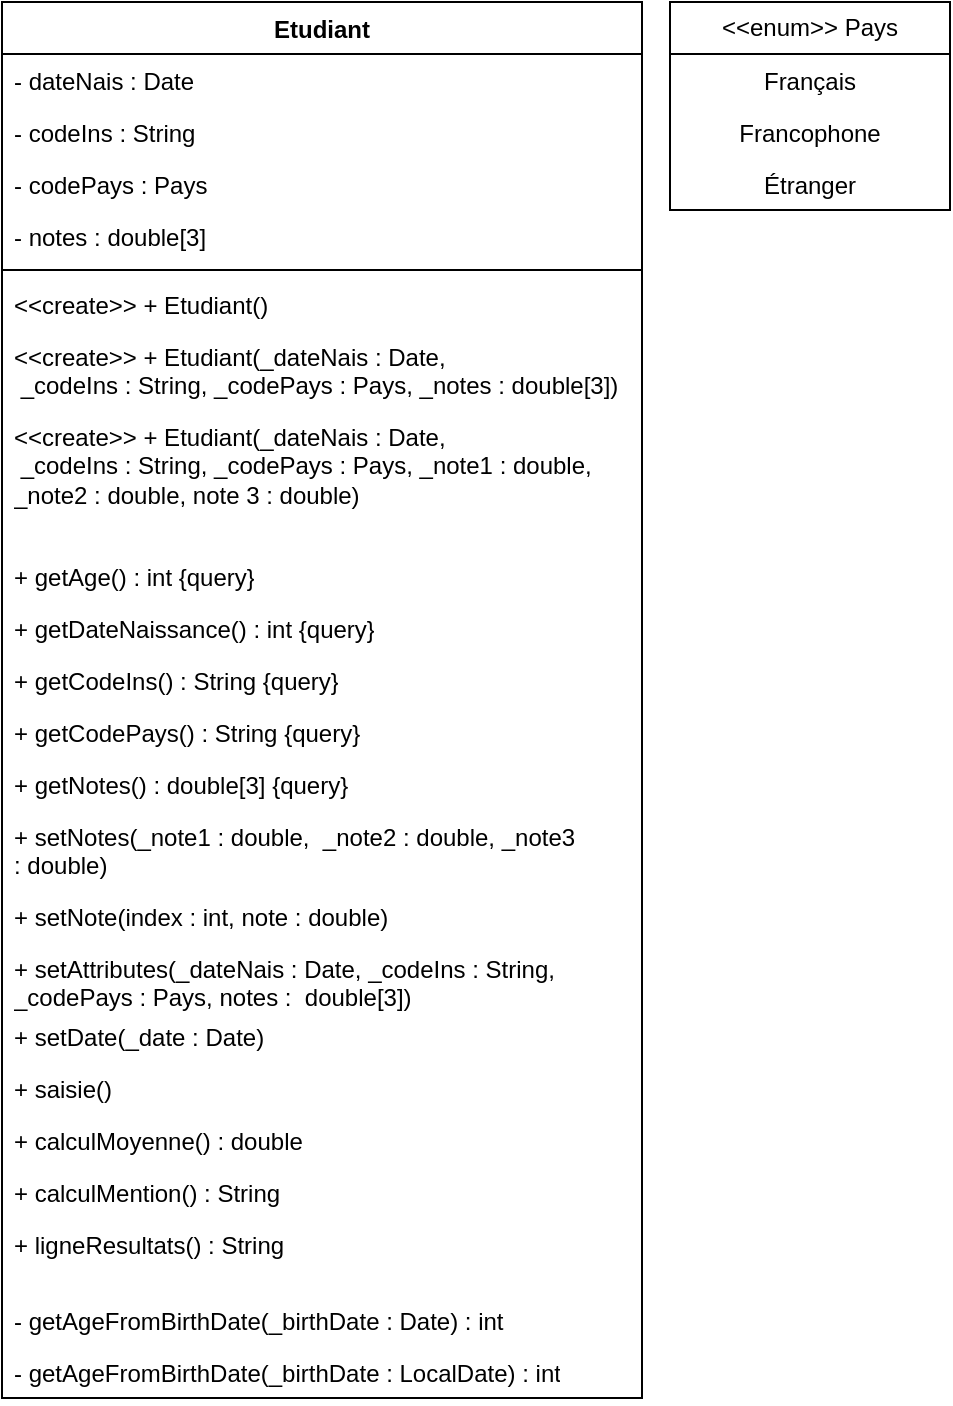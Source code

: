 <mxfile version="23.1.1" type="device">
  <diagram name="Page-1" id="HHqQeTKHzqVGIIFNzKew">
    <mxGraphModel dx="1434" dy="773" grid="1" gridSize="10" guides="1" tooltips="1" connect="1" arrows="1" fold="1" page="1" pageScale="1" pageWidth="827" pageHeight="1169" math="0" shadow="0">
      <root>
        <mxCell id="0" />
        <mxCell id="1" parent="0" />
        <mxCell id="shGiMklEyToHvyBJZLCW-2" value="Etudiant" style="swimlane;fontStyle=1;align=center;verticalAlign=top;childLayout=stackLayout;horizontal=1;startSize=26;horizontalStack=0;resizeParent=1;resizeParentMax=0;resizeLast=0;collapsible=1;marginBottom=0;whiteSpace=wrap;html=1;" parent="1" vertex="1">
          <mxGeometry x="10" y="50" width="320" height="698" as="geometry" />
        </mxCell>
        <mxCell id="shGiMklEyToHvyBJZLCW-6" value="- dateNais : Date" style="text;strokeColor=none;fillColor=none;align=left;verticalAlign=top;spacingLeft=4;spacingRight=4;overflow=hidden;rotatable=0;points=[[0,0.5],[1,0.5]];portConstraint=eastwest;whiteSpace=wrap;html=1;" parent="shGiMklEyToHvyBJZLCW-2" vertex="1">
          <mxGeometry y="26" width="320" height="26" as="geometry" />
        </mxCell>
        <mxCell id="shGiMklEyToHvyBJZLCW-7" value="- codeIns : String " style="text;strokeColor=none;fillColor=none;align=left;verticalAlign=top;spacingLeft=4;spacingRight=4;overflow=hidden;rotatable=0;points=[[0,0.5],[1,0.5]];portConstraint=eastwest;whiteSpace=wrap;html=1;" parent="shGiMklEyToHvyBJZLCW-2" vertex="1">
          <mxGeometry y="52" width="320" height="26" as="geometry" />
        </mxCell>
        <mxCell id="shGiMklEyToHvyBJZLCW-8" value="- codePays : Pays" style="text;strokeColor=none;fillColor=none;align=left;verticalAlign=top;spacingLeft=4;spacingRight=4;overflow=hidden;rotatable=0;points=[[0,0.5],[1,0.5]];portConstraint=eastwest;whiteSpace=wrap;html=1;" parent="shGiMklEyToHvyBJZLCW-2" vertex="1">
          <mxGeometry y="78" width="320" height="26" as="geometry" />
        </mxCell>
        <mxCell id="shGiMklEyToHvyBJZLCW-9" value="- notes : double[3]" style="text;strokeColor=none;fillColor=none;align=left;verticalAlign=top;spacingLeft=4;spacingRight=4;overflow=hidden;rotatable=0;points=[[0,0.5],[1,0.5]];portConstraint=eastwest;whiteSpace=wrap;html=1;" parent="shGiMklEyToHvyBJZLCW-2" vertex="1">
          <mxGeometry y="104" width="320" height="26" as="geometry" />
        </mxCell>
        <mxCell id="shGiMklEyToHvyBJZLCW-4" value="" style="line;strokeWidth=1;fillColor=none;align=left;verticalAlign=middle;spacingTop=-1;spacingLeft=3;spacingRight=3;rotatable=0;labelPosition=right;points=[];portConstraint=eastwest;strokeColor=inherit;" parent="shGiMklEyToHvyBJZLCW-2" vertex="1">
          <mxGeometry y="130" width="320" height="8" as="geometry" />
        </mxCell>
        <mxCell id="shGiMklEyToHvyBJZLCW-10" value="&amp;lt;&amp;lt;create&amp;gt;&amp;gt; + Etudiant()" style="text;strokeColor=none;fillColor=none;align=left;verticalAlign=top;spacingLeft=4;spacingRight=4;overflow=hidden;rotatable=0;points=[[0,0.5],[1,0.5]];portConstraint=eastwest;whiteSpace=wrap;html=1;" parent="shGiMklEyToHvyBJZLCW-2" vertex="1">
          <mxGeometry y="138" width="320" height="26" as="geometry" />
        </mxCell>
        <mxCell id="shGiMklEyToHvyBJZLCW-5" value="&lt;div&gt;&amp;lt;&amp;lt;create&amp;gt;&amp;gt; + Etudiant(_dateNais : Date,&lt;/div&gt;&lt;div&gt;&amp;nbsp;_codeIns : String, _codePays : Pays, _notes : double[3])&lt;/div&gt;" style="text;align=left;verticalAlign=top;spacingLeft=4;spacingRight=4;overflow=hidden;rotatable=0;points=[[0,0.5],[1,0.5]];portConstraint=eastwest;whiteSpace=wrap;html=1;" parent="shGiMklEyToHvyBJZLCW-2" vertex="1">
          <mxGeometry y="164" width="320" height="40" as="geometry" />
        </mxCell>
        <mxCell id="shGiMklEyToHvyBJZLCW-44" value="&lt;div&gt;&amp;lt;&amp;lt;create&amp;gt;&amp;gt; + Etudiant(_dateNais : Date,&lt;/div&gt;&lt;div&gt;&amp;nbsp;_codeIns : String, _codePays : Pays, _note1 : double, _note2 : double, note 3 : double)&lt;/div&gt;" style="text;align=left;verticalAlign=top;spacingLeft=4;spacingRight=4;overflow=hidden;rotatable=0;points=[[0,0.5],[1,0.5]];portConstraint=eastwest;whiteSpace=wrap;html=1;" parent="shGiMklEyToHvyBJZLCW-2" vertex="1">
          <mxGeometry y="204" width="320" height="70" as="geometry" />
        </mxCell>
        <mxCell id="shGiMklEyToHvyBJZLCW-14" value="&lt;div&gt;+ getAge() : int {query}&lt;br&gt;&lt;/div&gt;" style="text;strokeColor=none;fillColor=none;align=left;verticalAlign=top;spacingLeft=4;spacingRight=4;overflow=hidden;rotatable=0;points=[[0,0.5],[1,0.5]];portConstraint=eastwest;whiteSpace=wrap;html=1;" parent="shGiMklEyToHvyBJZLCW-2" vertex="1">
          <mxGeometry y="274" width="320" height="26" as="geometry" />
        </mxCell>
        <mxCell id="shGiMklEyToHvyBJZLCW-15" value="+ getDateNaissance() : int {query}" style="text;strokeColor=none;fillColor=none;align=left;verticalAlign=top;spacingLeft=4;spacingRight=4;overflow=hidden;rotatable=0;points=[[0,0.5],[1,0.5]];portConstraint=eastwest;whiteSpace=wrap;html=1;" parent="shGiMklEyToHvyBJZLCW-2" vertex="1">
          <mxGeometry y="300" width="320" height="26" as="geometry" />
        </mxCell>
        <mxCell id="shGiMklEyToHvyBJZLCW-16" value="&lt;div&gt;+ getCodeIns() : String {query}&lt;br&gt;&lt;/div&gt;" style="text;strokeColor=none;fillColor=none;align=left;verticalAlign=top;spacingLeft=4;spacingRight=4;overflow=hidden;rotatable=0;points=[[0,0.5],[1,0.5]];portConstraint=eastwest;whiteSpace=wrap;html=1;" parent="shGiMklEyToHvyBJZLCW-2" vertex="1">
          <mxGeometry y="326" width="320" height="26" as="geometry" />
        </mxCell>
        <mxCell id="shGiMklEyToHvyBJZLCW-17" value="&lt;div&gt;+ getCodePays() : String {query}&lt;br&gt;&lt;/div&gt;" style="text;strokeColor=none;fillColor=none;align=left;verticalAlign=top;spacingLeft=4;spacingRight=4;overflow=hidden;rotatable=0;points=[[0,0.5],[1,0.5]];portConstraint=eastwest;whiteSpace=wrap;html=1;" parent="shGiMklEyToHvyBJZLCW-2" vertex="1">
          <mxGeometry y="352" width="320" height="26" as="geometry" />
        </mxCell>
        <mxCell id="shGiMklEyToHvyBJZLCW-18" value="&lt;div&gt;+ getNotes() : double[3] {query}&lt;br&gt;&lt;/div&gt;" style="text;strokeColor=none;fillColor=none;align=left;verticalAlign=top;spacingLeft=4;spacingRight=4;overflow=hidden;rotatable=0;points=[[0,0.5],[1,0.5]];portConstraint=eastwest;whiteSpace=wrap;html=1;" parent="shGiMklEyToHvyBJZLCW-2" vertex="1">
          <mxGeometry y="378" width="320" height="26" as="geometry" />
        </mxCell>
        <mxCell id="shGiMklEyToHvyBJZLCW-11" value="+ setNotes(_note1 :&amp;nbsp;double,&amp;nbsp; _note2 :&amp;nbsp;double, _note3 :&amp;nbsp;double)" style="text;strokeColor=none;fillColor=none;align=left;verticalAlign=top;spacingLeft=4;spacingRight=4;overflow=hidden;rotatable=0;points=[[0,0.5],[1,0.5]];portConstraint=eastwest;whiteSpace=wrap;html=1;" parent="shGiMklEyToHvyBJZLCW-2" vertex="1">
          <mxGeometry y="404" width="320" height="40" as="geometry" />
        </mxCell>
        <mxCell id="shGiMklEyToHvyBJZLCW-43" value="+ setNote(index : int, note : double)" style="text;strokeColor=none;fillColor=none;align=left;verticalAlign=top;spacingLeft=4;spacingRight=4;overflow=hidden;rotatable=0;points=[[0,0.5],[1,0.5]];portConstraint=eastwest;whiteSpace=wrap;html=1;" parent="shGiMklEyToHvyBJZLCW-2" vertex="1">
          <mxGeometry y="444" width="320" height="26" as="geometry" />
        </mxCell>
        <mxCell id="shGiMklEyToHvyBJZLCW-13" value="&lt;div&gt;+ setAttributes(_dateNais : Date, _codeIns : String, _codePays :&amp;nbsp;Pays, notes :&amp;nbsp; double[3])&lt;/div&gt;" style="text;strokeColor=none;fillColor=none;align=left;verticalAlign=top;spacingLeft=4;spacingRight=4;overflow=hidden;rotatable=0;points=[[0,0.5],[1,0.5]];portConstraint=eastwest;whiteSpace=wrap;html=1;" parent="shGiMklEyToHvyBJZLCW-2" vertex="1">
          <mxGeometry y="470" width="320" height="34" as="geometry" />
        </mxCell>
        <mxCell id="_9FL97XwIci8HbDHQB2q-1" value="+ setDate(_date : Date)" style="text;strokeColor=none;fillColor=none;align=left;verticalAlign=top;spacingLeft=4;spacingRight=4;overflow=hidden;rotatable=0;points=[[0,0.5],[1,0.5]];portConstraint=eastwest;whiteSpace=wrap;html=1;" vertex="1" parent="shGiMklEyToHvyBJZLCW-2">
          <mxGeometry y="504" width="320" height="26" as="geometry" />
        </mxCell>
        <mxCell id="_9FL97XwIci8HbDHQB2q-2" value="+ saisie()" style="text;strokeColor=none;fillColor=none;align=left;verticalAlign=top;spacingLeft=4;spacingRight=4;overflow=hidden;rotatable=0;points=[[0,0.5],[1,0.5]];portConstraint=eastwest;whiteSpace=wrap;html=1;" vertex="1" parent="shGiMklEyToHvyBJZLCW-2">
          <mxGeometry y="530" width="320" height="26" as="geometry" />
        </mxCell>
        <mxCell id="shGiMklEyToHvyBJZLCW-42" value="+ calculMoyenne() : double" style="text;strokeColor=none;fillColor=none;align=left;verticalAlign=top;spacingLeft=4;spacingRight=4;overflow=hidden;rotatable=0;points=[[0,0.5],[1,0.5]];portConstraint=eastwest;whiteSpace=wrap;html=1;" parent="shGiMklEyToHvyBJZLCW-2" vertex="1">
          <mxGeometry y="556" width="320" height="26" as="geometry" />
        </mxCell>
        <mxCell id="shGiMklEyToHvyBJZLCW-19" value="+ calculMention() : String" style="text;strokeColor=none;fillColor=none;align=left;verticalAlign=top;spacingLeft=4;spacingRight=4;overflow=hidden;rotatable=0;points=[[0,0.5],[1,0.5]];portConstraint=eastwest;whiteSpace=wrap;html=1;" parent="shGiMklEyToHvyBJZLCW-2" vertex="1">
          <mxGeometry y="582" width="320" height="26" as="geometry" />
        </mxCell>
        <mxCell id="shGiMklEyToHvyBJZLCW-20" value="+ ligneResultats() : String" style="text;strokeColor=none;fillColor=none;align=left;verticalAlign=top;spacingLeft=4;spacingRight=4;overflow=hidden;rotatable=0;points=[[0,0.5],[1,0.5]];portConstraint=eastwest;whiteSpace=wrap;html=1;" parent="shGiMklEyToHvyBJZLCW-2" vertex="1">
          <mxGeometry y="608" width="320" height="38" as="geometry" />
        </mxCell>
        <mxCell id="shGiMklEyToHvyBJZLCW-45" value="- getAgeFromBirthDate(_birthDate : Date) : int" style="text;strokeColor=none;fillColor=none;align=left;verticalAlign=top;spacingLeft=4;spacingRight=4;overflow=hidden;rotatable=0;points=[[0,0.5],[1,0.5]];portConstraint=eastwest;whiteSpace=wrap;html=1;" parent="shGiMklEyToHvyBJZLCW-2" vertex="1">
          <mxGeometry y="646" width="320" height="26" as="geometry" />
        </mxCell>
        <mxCell id="shGiMklEyToHvyBJZLCW-46" value="- getAgeFromBirthDate(_birthDate : LocalDate) : int" style="text;strokeColor=none;fillColor=none;align=left;verticalAlign=top;spacingLeft=4;spacingRight=4;overflow=hidden;rotatable=0;points=[[0,0.5],[1,0.5]];portConstraint=eastwest;whiteSpace=wrap;html=1;" parent="shGiMklEyToHvyBJZLCW-2" vertex="1">
          <mxGeometry y="672" width="320" height="26" as="geometry" />
        </mxCell>
        <mxCell id="shGiMklEyToHvyBJZLCW-21" value="&amp;lt;&amp;lt;enum&amp;gt;&amp;gt; Pays" style="swimlane;fontStyle=0;childLayout=stackLayout;horizontal=1;startSize=26;fillColor=none;horizontalStack=0;resizeParent=1;resizeParentMax=0;resizeLast=0;collapsible=1;marginBottom=0;whiteSpace=wrap;html=1;" parent="1" vertex="1">
          <mxGeometry x="344" y="50" width="140" height="104" as="geometry" />
        </mxCell>
        <mxCell id="shGiMklEyToHvyBJZLCW-22" value="Français" style="text;strokeColor=none;fillColor=none;align=center;verticalAlign=top;spacingLeft=4;spacingRight=4;overflow=hidden;rotatable=0;points=[[0,0.5],[1,0.5]];portConstraint=eastwest;whiteSpace=wrap;html=1;" parent="shGiMklEyToHvyBJZLCW-21" vertex="1">
          <mxGeometry y="26" width="140" height="26" as="geometry" />
        </mxCell>
        <mxCell id="shGiMklEyToHvyBJZLCW-27" value="Francophone" style="text;strokeColor=none;fillColor=none;align=center;verticalAlign=top;spacingLeft=4;spacingRight=4;overflow=hidden;rotatable=0;points=[[0,0.5],[1,0.5]];portConstraint=eastwest;whiteSpace=wrap;html=1;" parent="shGiMklEyToHvyBJZLCW-21" vertex="1">
          <mxGeometry y="52" width="140" height="26" as="geometry" />
        </mxCell>
        <mxCell id="shGiMklEyToHvyBJZLCW-41" value="&lt;div align=&quot;center&quot;&gt;Étranger &lt;br&gt;&lt;/div&gt;" style="text;strokeColor=none;fillColor=none;align=center;verticalAlign=top;spacingLeft=4;spacingRight=4;overflow=hidden;rotatable=0;points=[[0,0.5],[1,0.5]];portConstraint=eastwest;whiteSpace=wrap;html=1;" parent="shGiMklEyToHvyBJZLCW-21" vertex="1">
          <mxGeometry y="78" width="140" height="26" as="geometry" />
        </mxCell>
      </root>
    </mxGraphModel>
  </diagram>
</mxfile>
